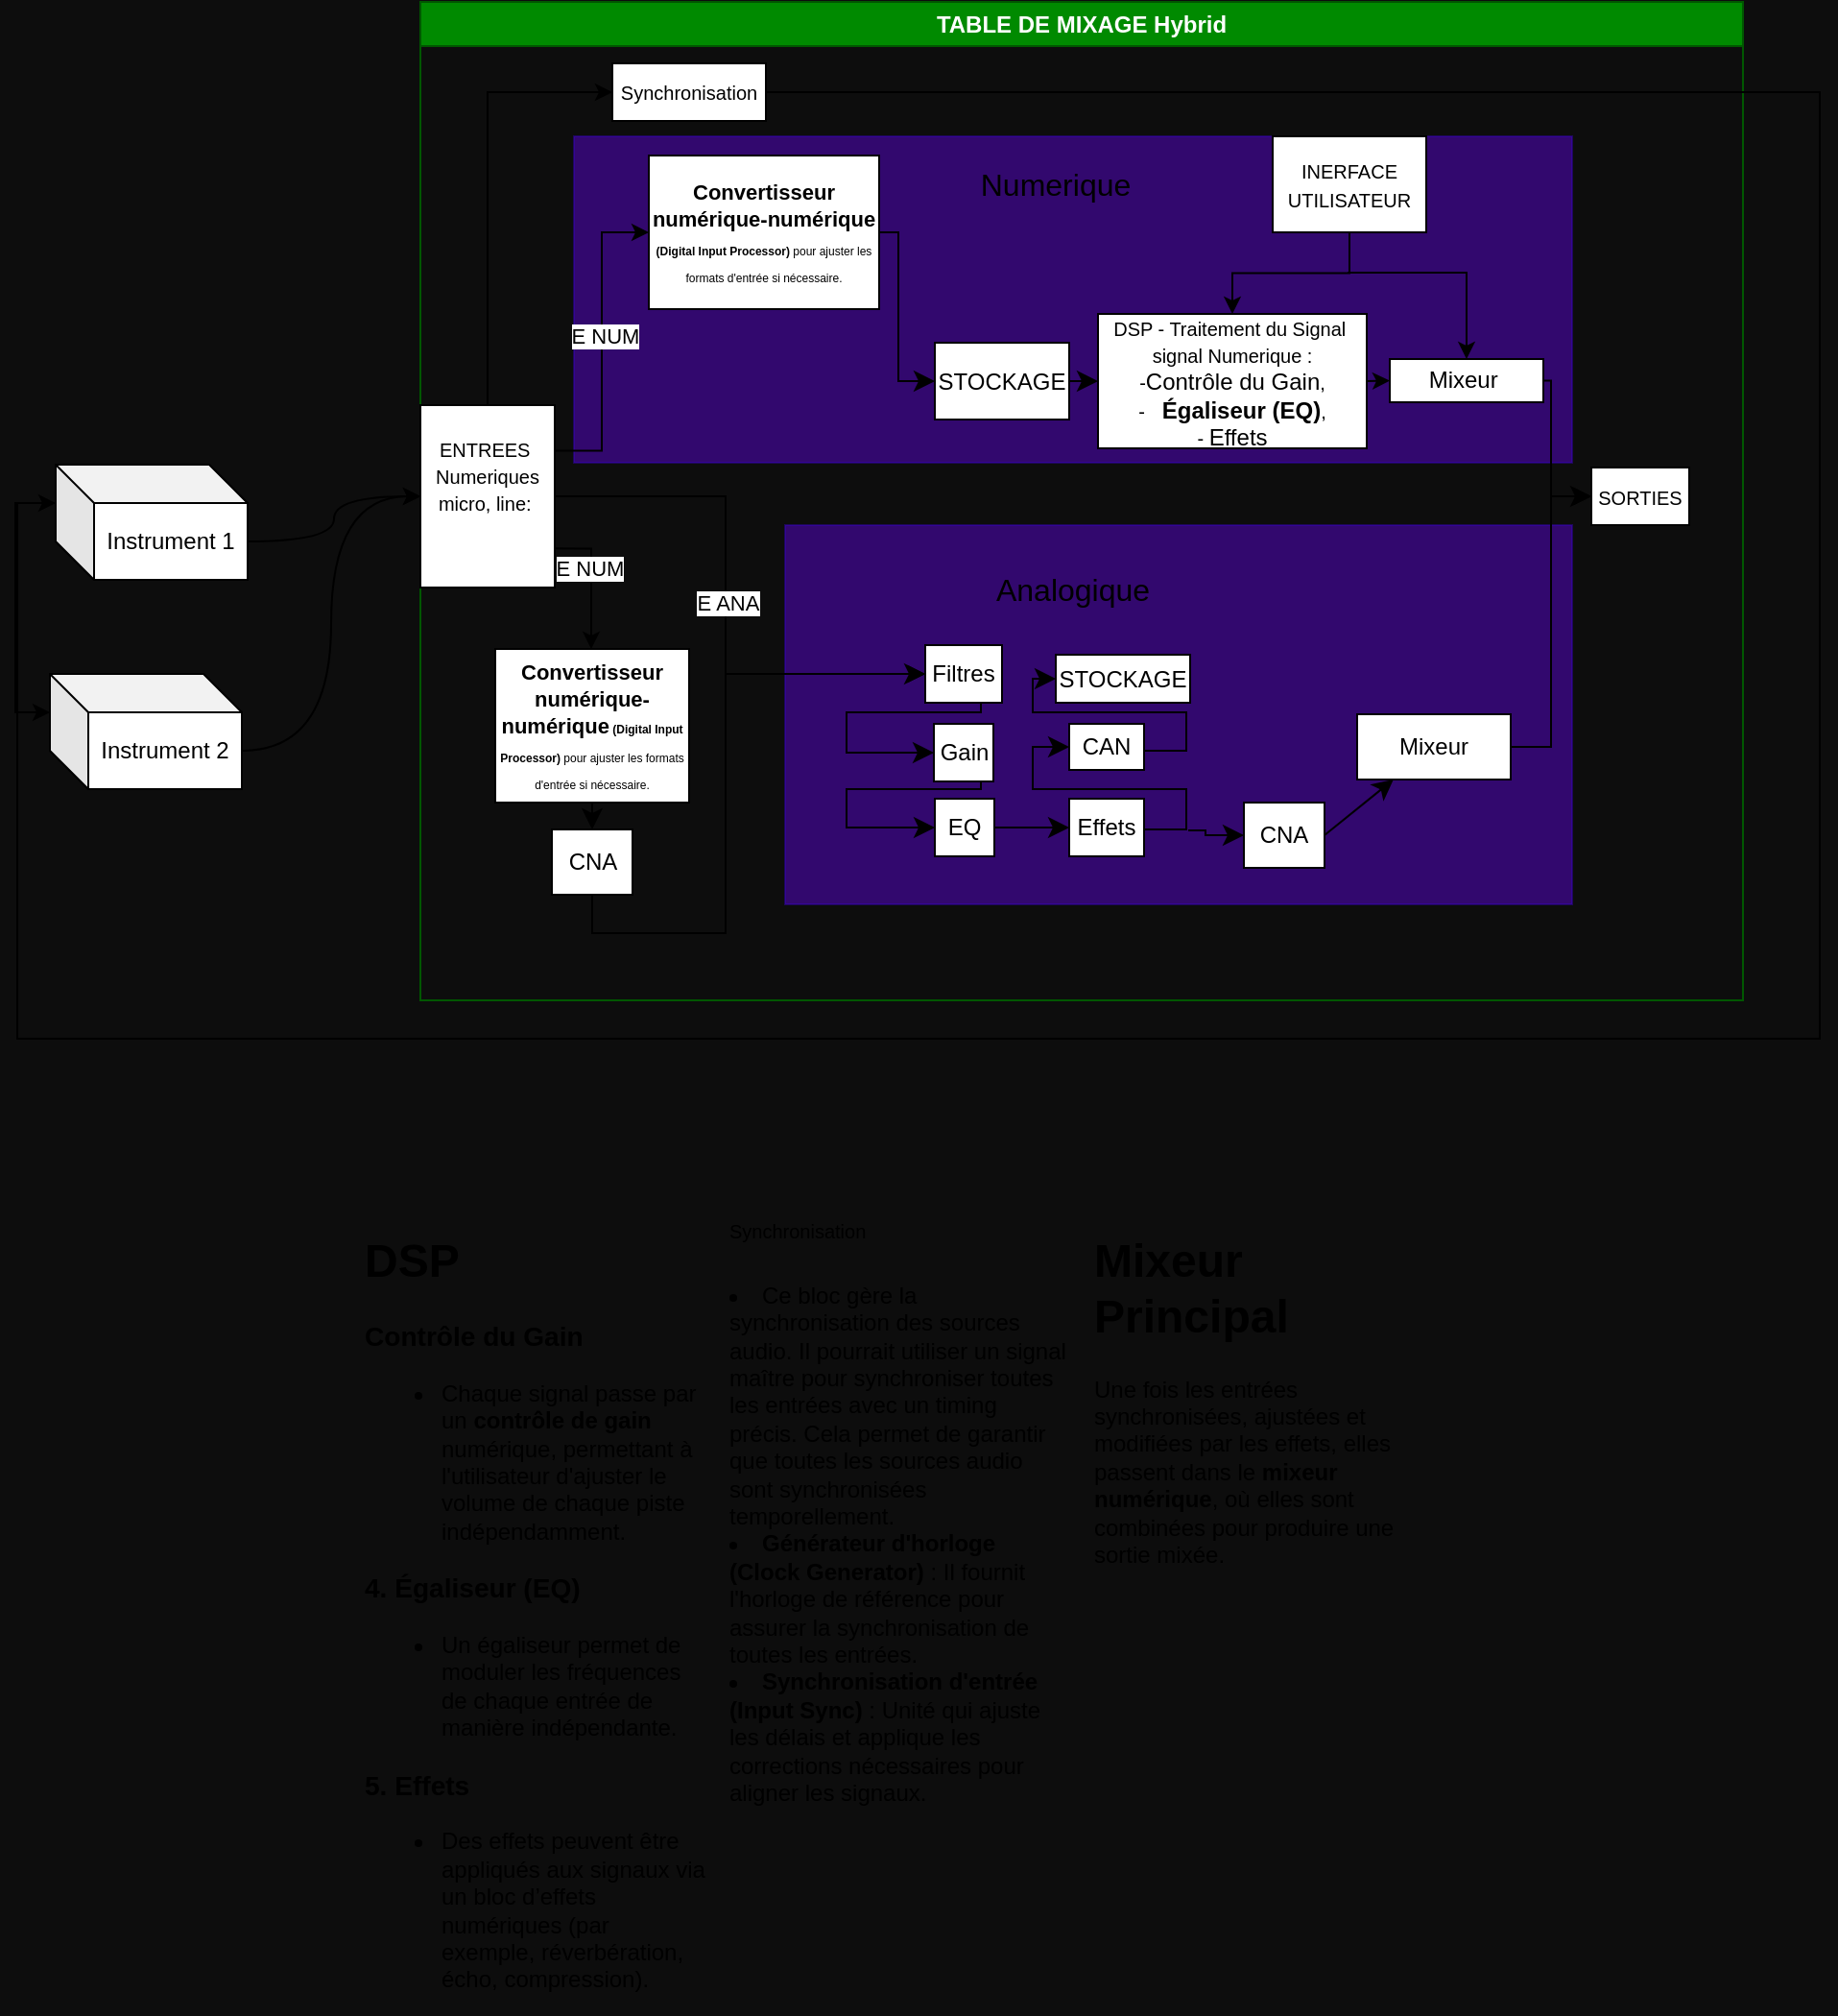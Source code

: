 <mxfile version="24.7.17">
  <diagram name="Page-1" id="TM1XB0LShbC5mi-17Cls">
    <mxGraphModel dx="1254" dy="783" grid="1" gridSize="10" guides="1" tooltips="1" connect="1" arrows="1" fold="1" page="1" pageScale="1" pageWidth="827" pageHeight="1169" background="#0D0D0D" math="0" shadow="0">
      <root>
        <mxCell id="0" />
        <mxCell id="1" parent="0" />
        <mxCell id="PRhAMGCwhDV5jho3n448-17" style="edgeStyle=orthogonalEdgeStyle;rounded=0;orthogonalLoop=1;jettySize=auto;html=1;exitX=0;exitY=0;exitDx=100;exitDy=40;exitPerimeter=0;entryX=0;entryY=0.5;entryDx=0;entryDy=0;curved=1;" parent="1" source="PRhAMGCwhDV5jho3n448-5" target="PRhAMGCwhDV5jho3n448-8" edge="1">
          <mxGeometry relative="1" as="geometry" />
        </mxCell>
        <mxCell id="PRhAMGCwhDV5jho3n448-5" value="Instrument 1" style="shape=cube;whiteSpace=wrap;html=1;boundedLbl=1;backgroundOutline=1;darkOpacity=0.05;darkOpacity2=0.1;" parent="1" vertex="1">
          <mxGeometry x="51" y="411" width="100" height="60" as="geometry" />
        </mxCell>
        <mxCell id="PRhAMGCwhDV5jho3n448-18" style="edgeStyle=orthogonalEdgeStyle;rounded=0;orthogonalLoop=1;jettySize=auto;html=1;exitX=0;exitY=0;exitDx=100;exitDy=40;exitPerimeter=0;entryX=0;entryY=0.5;entryDx=0;entryDy=0;curved=1;" parent="1" source="PRhAMGCwhDV5jho3n448-7" target="PRhAMGCwhDV5jho3n448-8" edge="1">
          <mxGeometry relative="1" as="geometry" />
        </mxCell>
        <mxCell id="PRhAMGCwhDV5jho3n448-7" value="Instrument 2" style="shape=cube;whiteSpace=wrap;html=1;boundedLbl=1;backgroundOutline=1;darkOpacity=0.05;darkOpacity2=0.1;" parent="1" vertex="1">
          <mxGeometry x="48" y="520" width="100" height="60" as="geometry" />
        </mxCell>
        <mxCell id="PRhAMGCwhDV5jho3n448-13" value="TABLE DE MIXAGE Hybrid" style="swimlane;whiteSpace=wrap;html=1;fillColor=#008a00;strokeColor=#005700;fontColor=#ffffff;" parent="1" vertex="1">
          <mxGeometry x="241" y="170" width="689" height="520" as="geometry">
            <mxRectangle x="230" y="175" width="160" height="35" as="alternateBounds" />
          </mxGeometry>
        </mxCell>
        <mxCell id="chk957T4r7BLnQ_U5KQF-3" value="" style="rounded=0;whiteSpace=wrap;html=1;fillColor=#6a00ff;strokeColor=#3700CC;fontColor=#ffffff;opacity=40;" parent="PRhAMGCwhDV5jho3n448-13" vertex="1">
          <mxGeometry x="80" y="70" width="520" height="170" as="geometry" />
        </mxCell>
        <mxCell id="chk957T4r7BLnQ_U5KQF-2" value="" style="rounded=0;whiteSpace=wrap;html=1;fillColor=#6a00ff;strokeColor=#3700CC;fontColor=#ffffff;opacity=40;" parent="PRhAMGCwhDV5jho3n448-13" vertex="1">
          <mxGeometry x="190" y="272.5" width="410" height="197.5" as="geometry" />
        </mxCell>
        <mxCell id="PRhAMGCwhDV5jho3n448-32" style="edgeStyle=orthogonalEdgeStyle;rounded=0;orthogonalLoop=1;jettySize=auto;html=1;exitX=0.5;exitY=0;exitDx=0;exitDy=0;entryX=0;entryY=0.5;entryDx=0;entryDy=0;" parent="PRhAMGCwhDV5jho3n448-13" source="PRhAMGCwhDV5jho3n448-8" target="PRhAMGCwhDV5jho3n448-14" edge="1">
          <mxGeometry relative="1" as="geometry" />
        </mxCell>
        <mxCell id="PRhAMGCwhDV5jho3n448-36" style="edgeStyle=orthogonalEdgeStyle;rounded=0;orthogonalLoop=1;jettySize=auto;html=1;exitX=1;exitY=0.5;exitDx=0;exitDy=0;entryX=0;entryY=0.5;entryDx=0;entryDy=0;" parent="PRhAMGCwhDV5jho3n448-13" source="PRhAMGCwhDV5jho3n448-8" target="PRhAMGCwhDV5jho3n448-39" edge="1">
          <mxGeometry relative="1" as="geometry">
            <mxPoint x="141" y="350" as="targetPoint" />
            <Array as="points">
              <mxPoint x="159" y="258" />
              <mxPoint x="159" y="350" />
            </Array>
          </mxGeometry>
        </mxCell>
        <mxCell id="PRhAMGCwhDV5jho3n448-40" value="E ANA" style="edgeLabel;html=1;align=center;verticalAlign=middle;resizable=0;points=[];" parent="PRhAMGCwhDV5jho3n448-36" vertex="1" connectable="0">
          <mxGeometry x="0.01" y="1" relative="1" as="geometry">
            <mxPoint as="offset" />
          </mxGeometry>
        </mxCell>
        <mxCell id="PRhAMGCwhDV5jho3n448-42" style="edgeStyle=orthogonalEdgeStyle;rounded=0;orthogonalLoop=1;jettySize=auto;html=1;exitX=1;exitY=0.25;exitDx=0;exitDy=0;entryX=0;entryY=0.5;entryDx=0;entryDy=0;" parent="PRhAMGCwhDV5jho3n448-13" source="PRhAMGCwhDV5jho3n448-8" target="PRhAMGCwhDV5jho3n448-41" edge="1">
          <mxGeometry relative="1" as="geometry" />
        </mxCell>
        <mxCell id="PRhAMGCwhDV5jho3n448-43" value="E NUM" style="edgeLabel;html=1;align=center;verticalAlign=middle;resizable=0;points=[];" parent="PRhAMGCwhDV5jho3n448-42" vertex="1" connectable="0">
          <mxGeometry x="0.045" y="-1" relative="1" as="geometry">
            <mxPoint as="offset" />
          </mxGeometry>
        </mxCell>
        <mxCell id="PRhAMGCwhDV5jho3n448-8" value="&lt;span style=&quot;font-size: 10px;&quot;&gt;ENTREES&amp;nbsp; Numeriques micro, line:&amp;nbsp;&lt;/span&gt;&lt;div style=&quot;text-align: left; font-size: 9px;&quot;&gt;&lt;span style=&quot;font-size: 10px;&quot;&gt;&lt;br&gt;&lt;/span&gt;&lt;/div&gt;&lt;div style=&quot;text-align: left; font-size: 9px;&quot;&gt;&lt;br&gt;&lt;/div&gt;" style="rounded=0;whiteSpace=wrap;html=1;" parent="PRhAMGCwhDV5jho3n448-13" vertex="1">
          <mxGeometry y="210" width="70" height="95" as="geometry" />
        </mxCell>
        <mxCell id="PRhAMGCwhDV5jho3n448-29" style="edgeStyle=orthogonalEdgeStyle;rounded=0;orthogonalLoop=1;jettySize=auto;html=1;exitX=1;exitY=0.5;exitDx=0;exitDy=0;entryX=0;entryY=0.5;entryDx=0;entryDy=0;" parent="PRhAMGCwhDV5jho3n448-13" source="PRhAMGCwhDV5jho3n448-10" target="PRhAMGCwhDV5jho3n448-11" edge="1">
          <mxGeometry relative="1" as="geometry">
            <mxPoint x="420" y="250" as="targetPoint" />
            <Array as="points">
              <mxPoint x="589" y="197" />
              <mxPoint x="589" y="258" />
            </Array>
          </mxGeometry>
        </mxCell>
        <mxCell id="PRhAMGCwhDV5jho3n448-10" value="&lt;div&gt;Mixeur&amp;nbsp;&lt;span style=&quot;font-size: 10px;&quot;&gt;&lt;br&gt;&lt;/span&gt;&lt;/div&gt;" style="rounded=0;whiteSpace=wrap;html=1;" parent="PRhAMGCwhDV5jho3n448-13" vertex="1">
          <mxGeometry x="505" y="186" width="80" height="22.5" as="geometry" />
        </mxCell>
        <mxCell id="PRhAMGCwhDV5jho3n448-11" value="&lt;span style=&quot;font-size: 10px;&quot;&gt;SORTIES&lt;/span&gt;" style="rounded=0;whiteSpace=wrap;html=1;" parent="PRhAMGCwhDV5jho3n448-13" vertex="1">
          <mxGeometry x="610" y="242.5" width="51" height="30" as="geometry" />
        </mxCell>
        <mxCell id="PRhAMGCwhDV5jho3n448-14" value="&lt;span style=&quot;font-size: 10px;&quot;&gt;Synchronisation&lt;/span&gt;" style="rounded=0;whiteSpace=wrap;html=1;" parent="PRhAMGCwhDV5jho3n448-13" vertex="1">
          <mxGeometry x="100" y="32" width="80" height="30" as="geometry" />
        </mxCell>
        <mxCell id="PRhAMGCwhDV5jho3n448-31" style="edgeStyle=orthogonalEdgeStyle;rounded=0;orthogonalLoop=1;jettySize=auto;html=1;exitX=0.5;exitY=1;exitDx=0;exitDy=0;entryX=0.5;entryY=0;entryDx=0;entryDy=0;" parent="PRhAMGCwhDV5jho3n448-13" source="PRhAMGCwhDV5jho3n448-19" target="PRhAMGCwhDV5jho3n448-10" edge="1">
          <mxGeometry relative="1" as="geometry">
            <Array as="points">
              <mxPoint x="483" y="141" />
              <mxPoint x="533" y="141" />
            </Array>
          </mxGeometry>
        </mxCell>
        <mxCell id="PRhAMGCwhDV5jho3n448-19" value="&lt;span style=&quot;font-size: 10px;&quot;&gt;INERFACE UTILISATEUR&lt;/span&gt;" style="rounded=0;whiteSpace=wrap;html=1;" parent="PRhAMGCwhDV5jho3n448-13" vertex="1">
          <mxGeometry x="444" y="70" width="80" height="50" as="geometry" />
        </mxCell>
        <mxCell id="PRhAMGCwhDV5jho3n448-28" style="rounded=0;orthogonalLoop=1;jettySize=auto;html=1;exitX=1;exitY=0.5;exitDx=0;exitDy=0;entryX=0;entryY=0.5;entryDx=0;entryDy=0;" parent="PRhAMGCwhDV5jho3n448-13" source="PRhAMGCwhDV5jho3n448-23" target="PRhAMGCwhDV5jho3n448-10" edge="1">
          <mxGeometry relative="1" as="geometry" />
        </mxCell>
        <mxCell id="PRhAMGCwhDV5jho3n448-23" value="&lt;span style=&quot;font-size: 10px;&quot;&gt;DSP - Traitement du Signal&amp;nbsp; signal Numerique :&lt;/span&gt;&lt;div&gt;&lt;span style=&quot;font-size: 10px;&quot;&gt;-&lt;/span&gt;Contrôle du Gain&lt;span style=&quot;font-size: 10px;&quot;&gt;,&lt;/span&gt;&lt;/div&gt;&lt;div&gt;&lt;span style=&quot;font-size: 10px;&quot;&gt;-&amp;nbsp;&amp;nbsp;&lt;/span&gt; &lt;strong&gt;Égaliseur (EQ)&lt;/strong&gt;&lt;span style=&quot;font-size: 10px;&quot;&gt;,&lt;/span&gt;&lt;/div&gt;&lt;div&gt;&lt;span style=&quot;font-size: 10px;&quot;&gt;-&amp;nbsp;&lt;/span&gt;&lt;span style=&quot;background-color: initial;&quot;&gt;Effets&lt;/span&gt;&lt;/div&gt;" style="rounded=0;whiteSpace=wrap;html=1;" parent="PRhAMGCwhDV5jho3n448-13" vertex="1">
          <mxGeometry x="353" y="162.5" width="140" height="70" as="geometry" />
        </mxCell>
        <mxCell id="PRhAMGCwhDV5jho3n448-30" style="edgeStyle=orthogonalEdgeStyle;rounded=0;orthogonalLoop=1;jettySize=auto;html=1;exitX=0.5;exitY=1;exitDx=0;exitDy=0;entryX=0.5;entryY=0;entryDx=0;entryDy=0;" parent="PRhAMGCwhDV5jho3n448-13" source="PRhAMGCwhDV5jho3n448-19" target="PRhAMGCwhDV5jho3n448-23" edge="1">
          <mxGeometry relative="1" as="geometry" />
        </mxCell>
        <mxCell id="FsHdTu9yCKSX3JoGPkMy-2" style="edgeStyle=orthogonalEdgeStyle;rounded=0;orthogonalLoop=1;jettySize=auto;html=1;exitX=1;exitY=0.5;exitDx=0;exitDy=0;entryX=0;entryY=0.5;entryDx=0;entryDy=0;fontSize=12;startSize=8;endSize=8;" parent="PRhAMGCwhDV5jho3n448-13" source="PRhAMGCwhDV5jho3n448-39" target="FsHdTu9yCKSX3JoGPkMy-1" edge="1">
          <mxGeometry relative="1" as="geometry">
            <Array as="points">
              <mxPoint x="292" y="350" />
              <mxPoint x="292" y="370" />
              <mxPoint x="222" y="370" />
              <mxPoint x="222" y="391" />
            </Array>
          </mxGeometry>
        </mxCell>
        <mxCell id="PRhAMGCwhDV5jho3n448-39" value="Filtres" style="rounded=0;whiteSpace=wrap;html=1;" parent="PRhAMGCwhDV5jho3n448-13" vertex="1">
          <mxGeometry x="263" y="335" width="40" height="30" as="geometry" />
        </mxCell>
        <mxCell id="PRhAMGCwhDV5jho3n448-41" value="&lt;font style=&quot;&quot;&gt;&lt;strong style=&quot;&quot;&gt;&lt;font style=&quot;font-size: 11px;&quot;&gt;Convertisseur numérique-numérique&lt;/font&gt;&lt;span style=&quot;font-size: 6px;&quot;&gt; (Digital Input Processor)&lt;/span&gt;&lt;/strong&gt;&lt;span style=&quot;font-size: 6px;&quot;&gt; pour ajuster les formats d&#39;entrée si nécessaire.&lt;/span&gt;&lt;/font&gt;" style="rounded=0;whiteSpace=wrap;html=1;" parent="PRhAMGCwhDV5jho3n448-13" vertex="1">
          <mxGeometry x="119" y="80" width="120" height="80" as="geometry" />
        </mxCell>
        <mxCell id="FsHdTu9yCKSX3JoGPkMy-9" style="edgeStyle=orthogonalEdgeStyle;rounded=0;orthogonalLoop=1;jettySize=auto;html=1;exitX=1;exitY=0.5;exitDx=0;exitDy=0;entryX=0;entryY=0.5;entryDx=0;entryDy=0;fontSize=12;startSize=8;endSize=8;" parent="PRhAMGCwhDV5jho3n448-13" source="FsHdTu9yCKSX3JoGPkMy-1" target="FsHdTu9yCKSX3JoGPkMy-3" edge="1">
          <mxGeometry relative="1" as="geometry">
            <Array as="points">
              <mxPoint x="279" y="395" />
              <mxPoint x="292" y="395" />
              <mxPoint x="292" y="410" />
              <mxPoint x="222" y="410" />
              <mxPoint x="222" y="430" />
            </Array>
          </mxGeometry>
        </mxCell>
        <mxCell id="FsHdTu9yCKSX3JoGPkMy-1" value="Gain" style="rounded=0;whiteSpace=wrap;html=1;" parent="PRhAMGCwhDV5jho3n448-13" vertex="1">
          <mxGeometry x="267.5" y="376" width="31" height="30" as="geometry" />
        </mxCell>
        <mxCell id="FsHdTu9yCKSX3JoGPkMy-6" style="edgeStyle=none;curved=1;rounded=0;orthogonalLoop=1;jettySize=auto;html=1;exitX=1;exitY=0.5;exitDx=0;exitDy=0;fontSize=12;startSize=8;endSize=8;" parent="PRhAMGCwhDV5jho3n448-13" source="FsHdTu9yCKSX3JoGPkMy-3" target="FsHdTu9yCKSX3JoGPkMy-5" edge="1">
          <mxGeometry relative="1" as="geometry" />
        </mxCell>
        <mxCell id="FsHdTu9yCKSX3JoGPkMy-3" value="EQ" style="rounded=0;whiteSpace=wrap;html=1;" parent="PRhAMGCwhDV5jho3n448-13" vertex="1">
          <mxGeometry x="268" y="415" width="31" height="30" as="geometry" />
        </mxCell>
        <mxCell id="FsHdTu9yCKSX3JoGPkMy-15" style="edgeStyle=orthogonalEdgeStyle;rounded=0;orthogonalLoop=1;jettySize=auto;html=1;exitX=1;exitY=0.5;exitDx=0;exitDy=0;entryX=0;entryY=0.5;entryDx=0;entryDy=0;fontSize=12;startSize=8;endSize=8;" parent="PRhAMGCwhDV5jho3n448-13" source="FsHdTu9yCKSX3JoGPkMy-5" target="FsHdTu9yCKSX3JoGPkMy-14" edge="1">
          <mxGeometry relative="1" as="geometry">
            <Array as="points">
              <mxPoint x="399" y="431" />
              <mxPoint x="399" y="410" />
              <mxPoint x="319" y="410" />
              <mxPoint x="319" y="388" />
            </Array>
          </mxGeometry>
        </mxCell>
        <mxCell id="FsHdTu9yCKSX3JoGPkMy-5" value="Effets" style="rounded=0;whiteSpace=wrap;html=1;" parent="PRhAMGCwhDV5jho3n448-13" vertex="1">
          <mxGeometry x="338" y="415" width="39" height="30" as="geometry" />
        </mxCell>
        <mxCell id="FsHdTu9yCKSX3JoGPkMy-13" style="edgeStyle=none;curved=1;rounded=0;orthogonalLoop=1;jettySize=auto;html=1;exitX=1;exitY=0.5;exitDx=0;exitDy=0;entryX=0;entryY=0.5;entryDx=0;entryDy=0;fontSize=12;startSize=8;endSize=8;" parent="PRhAMGCwhDV5jho3n448-13" source="FsHdTu9yCKSX3JoGPkMy-7" target="PRhAMGCwhDV5jho3n448-23" edge="1">
          <mxGeometry relative="1" as="geometry" />
        </mxCell>
        <mxCell id="FsHdTu9yCKSX3JoGPkMy-7" value="STOCKAGE" style="rounded=0;whiteSpace=wrap;html=1;" parent="PRhAMGCwhDV5jho3n448-13" vertex="1">
          <mxGeometry x="268" y="177.5" width="70" height="40" as="geometry" />
        </mxCell>
        <mxCell id="FsHdTu9yCKSX3JoGPkMy-12" style="edgeStyle=orthogonalEdgeStyle;rounded=0;orthogonalLoop=1;jettySize=auto;html=1;exitX=1;exitY=0.5;exitDx=0;exitDy=0;entryX=0;entryY=0.5;entryDx=0;entryDy=0;fontSize=12;startSize=8;endSize=8;" parent="PRhAMGCwhDV5jho3n448-13" source="PRhAMGCwhDV5jho3n448-41" target="FsHdTu9yCKSX3JoGPkMy-7" edge="1">
          <mxGeometry relative="1" as="geometry">
            <Array as="points">
              <mxPoint x="249" y="120" />
              <mxPoint x="249" y="197" />
            </Array>
          </mxGeometry>
        </mxCell>
        <mxCell id="FsHdTu9yCKSX3JoGPkMy-18" style="edgeStyle=orthogonalEdgeStyle;rounded=0;orthogonalLoop=1;jettySize=auto;html=1;exitX=1;exitY=0.5;exitDx=0;exitDy=0;entryX=0;entryY=0.5;entryDx=0;entryDy=0;fontSize=12;startSize=8;endSize=8;" parent="PRhAMGCwhDV5jho3n448-13" source="FsHdTu9yCKSX3JoGPkMy-14" target="FsHdTu9yCKSX3JoGPkMy-17" edge="1">
          <mxGeometry relative="1" as="geometry">
            <Array as="points">
              <mxPoint x="377" y="390" />
              <mxPoint x="399" y="390" />
              <mxPoint x="399" y="370" />
              <mxPoint x="319" y="370" />
              <mxPoint x="319" y="353" />
            </Array>
          </mxGeometry>
        </mxCell>
        <mxCell id="FsHdTu9yCKSX3JoGPkMy-14" value="CAN" style="rounded=0;whiteSpace=wrap;html=1;" parent="PRhAMGCwhDV5jho3n448-13" vertex="1">
          <mxGeometry x="338" y="376" width="39" height="24" as="geometry" />
        </mxCell>
        <mxCell id="FsHdTu9yCKSX3JoGPkMy-17" value="STOCKAGE" style="rounded=0;whiteSpace=wrap;html=1;" parent="PRhAMGCwhDV5jho3n448-13" vertex="1">
          <mxGeometry x="331" y="340" width="70" height="25" as="geometry" />
        </mxCell>
        <mxCell id="FsHdTu9yCKSX3JoGPkMy-22" style="edgeStyle=orthogonalEdgeStyle;rounded=0;orthogonalLoop=1;jettySize=auto;html=1;exitX=1;exitY=0.5;exitDx=0;exitDy=0;entryX=0;entryY=0.5;entryDx=0;entryDy=0;fontSize=12;startSize=8;endSize=8;" parent="PRhAMGCwhDV5jho3n448-13" source="FsHdTu9yCKSX3JoGPkMy-19" target="PRhAMGCwhDV5jho3n448-11" edge="1">
          <mxGeometry relative="1" as="geometry" />
        </mxCell>
        <mxCell id="FsHdTu9yCKSX3JoGPkMy-19" value="&lt;div&gt;Mixeur&lt;span style=&quot;font-size: 10px;&quot;&gt;&lt;br&gt;&lt;/span&gt;&lt;/div&gt;" style="rounded=0;whiteSpace=wrap;html=1;" parent="PRhAMGCwhDV5jho3n448-13" vertex="1">
          <mxGeometry x="488" y="371" width="80" height="34" as="geometry" />
        </mxCell>
        <mxCell id="chk957T4r7BLnQ_U5KQF-4" value="Numerique" style="text;html=1;align=center;verticalAlign=middle;whiteSpace=wrap;rounded=0;fontSize=16;" parent="PRhAMGCwhDV5jho3n448-13" vertex="1">
          <mxGeometry x="300.5" y="80" width="60" height="30" as="geometry" />
        </mxCell>
        <mxCell id="chk957T4r7BLnQ_U5KQF-5" value="Analogique" style="text;html=1;align=center;verticalAlign=middle;whiteSpace=wrap;rounded=0;fontSize=16;" parent="PRhAMGCwhDV5jho3n448-13" vertex="1">
          <mxGeometry x="310" y="291" width="60" height="30" as="geometry" />
        </mxCell>
        <mxCell id="chk957T4r7BLnQ_U5KQF-10" style="edgeStyle=none;curved=1;rounded=0;orthogonalLoop=1;jettySize=auto;html=1;exitX=0.5;exitY=1;exitDx=0;exitDy=0;entryX=0.5;entryY=0;entryDx=0;entryDy=0;fontSize=12;startSize=8;endSize=8;" parent="PRhAMGCwhDV5jho3n448-13" source="chk957T4r7BLnQ_U5KQF-8" target="chk957T4r7BLnQ_U5KQF-9" edge="1">
          <mxGeometry relative="1" as="geometry" />
        </mxCell>
        <mxCell id="chk957T4r7BLnQ_U5KQF-8" value="&lt;font style=&quot;&quot;&gt;&lt;strong style=&quot;&quot;&gt;&lt;font style=&quot;font-size: 11px;&quot;&gt;Convertisseur numérique-numérique&lt;/font&gt;&lt;span style=&quot;font-size: 6px;&quot;&gt; (Digital Input Processor)&lt;/span&gt;&lt;/strong&gt;&lt;span style=&quot;font-size: 6px;&quot;&gt; pour ajuster les formats d&#39;entrée si nécessaire.&lt;/span&gt;&lt;/font&gt;" style="rounded=0;whiteSpace=wrap;html=1;" parent="PRhAMGCwhDV5jho3n448-13" vertex="1">
          <mxGeometry x="39" y="337" width="101" height="80" as="geometry" />
        </mxCell>
        <mxCell id="chk957T4r7BLnQ_U5KQF-6" style="edgeStyle=orthogonalEdgeStyle;rounded=0;orthogonalLoop=1;jettySize=auto;html=1;exitX=0.997;exitY=0.786;exitDx=0;exitDy=0;exitPerimeter=0;entryX=0.5;entryY=0;entryDx=0;entryDy=0;" parent="PRhAMGCwhDV5jho3n448-13" source="PRhAMGCwhDV5jho3n448-8" target="chk957T4r7BLnQ_U5KQF-8" edge="1">
          <mxGeometry relative="1" as="geometry">
            <mxPoint x="80.82" y="285.01" as="sourcePoint" />
            <mxPoint x="98.15" y="321.19" as="targetPoint" />
            <Array as="points">
              <mxPoint x="89" y="285" />
              <mxPoint x="89" y="337" />
            </Array>
          </mxGeometry>
        </mxCell>
        <mxCell id="chk957T4r7BLnQ_U5KQF-7" value="E NUM" style="edgeLabel;html=1;align=center;verticalAlign=middle;resizable=0;points=[];" parent="chk957T4r7BLnQ_U5KQF-6" vertex="1" connectable="0">
          <mxGeometry x="0.045" y="-1" relative="1" as="geometry">
            <mxPoint y="-8" as="offset" />
          </mxGeometry>
        </mxCell>
        <mxCell id="chk957T4r7BLnQ_U5KQF-11" style="edgeStyle=orthogonalEdgeStyle;rounded=0;orthogonalLoop=1;jettySize=auto;html=1;exitX=0.5;exitY=1;exitDx=0;exitDy=0;entryX=0;entryY=0.5;entryDx=0;entryDy=0;fontSize=12;startSize=8;endSize=8;" parent="PRhAMGCwhDV5jho3n448-13" source="chk957T4r7BLnQ_U5KQF-9" target="PRhAMGCwhDV5jho3n448-39" edge="1">
          <mxGeometry relative="1" as="geometry">
            <Array as="points">
              <mxPoint x="90" y="485" />
              <mxPoint x="159" y="485" />
              <mxPoint x="159" y="350" />
            </Array>
          </mxGeometry>
        </mxCell>
        <mxCell id="chk957T4r7BLnQ_U5KQF-12" value="&lt;span style=&quot;color: rgba(0, 0, 0, 0); font-family: monospace; font-size: 0px; text-align: start; background-color: rgb(251, 251, 251);&quot;&gt;%3CmxGraphModel%3E%3Croot%3E%3CmxCell%20id%3D%220%22%2F%3E%3CmxCell%20id%3D%221%22%20parent%3D%220%22%2F%3E%3CmxCell%20id%3D%222%22%20value%3D%22E%20ANA%22%20style%3D%22edgeLabel%3Bhtml%3D1%3Balign%3Dcenter%3BverticalAlign%3Dmiddle%3Bresizable%3D0%3Bpoints%3D%5B%5D%3B%22%20vertex%3D%221%22%20connectable%3D%220%22%20parent%3D%221%22%3E%3CmxGeometry%20x%3D%22401%22%20y%3D%22561.81%22%20as%3D%22geometry%22%2F%3E%3C%2FmxCell%3E%3C%2Froot%3E%3C%2FmxGraphModel%3E&lt;/span&gt;" style="edgeLabel;html=1;align=center;verticalAlign=middle;resizable=0;points=[];fontSize=12;" parent="chk957T4r7BLnQ_U5KQF-11" vertex="1" connectable="0">
          <mxGeometry x="0.141" y="1" relative="1" as="geometry">
            <mxPoint as="offset" />
          </mxGeometry>
        </mxCell>
        <mxCell id="chk957T4r7BLnQ_U5KQF-9" value="&lt;div&gt;CNA&lt;span style=&quot;font-size: 10px;&quot;&gt;&lt;br&gt;&lt;/span&gt;&lt;/div&gt;" style="rounded=0;whiteSpace=wrap;html=1;" parent="PRhAMGCwhDV5jho3n448-13" vertex="1">
          <mxGeometry x="68.5" y="431" width="42" height="34" as="geometry" />
        </mxCell>
        <mxCell id="FsHdTu9yCKSX3JoGPkMy-23" value="&lt;div&gt;CNA&lt;span style=&quot;font-size: 10px;&quot;&gt;&lt;br&gt;&lt;/span&gt;&lt;/div&gt;" style="rounded=0;whiteSpace=wrap;html=1;" parent="PRhAMGCwhDV5jho3n448-13" vertex="1">
          <mxGeometry x="429" y="417" width="42" height="34" as="geometry" />
        </mxCell>
        <mxCell id="FsHdTu9yCKSX3JoGPkMy-25" style="edgeStyle=none;curved=1;rounded=0;orthogonalLoop=1;jettySize=auto;html=1;exitX=1;exitY=0.5;exitDx=0;exitDy=0;fontSize=12;startSize=8;endSize=8;" parent="PRhAMGCwhDV5jho3n448-13" source="FsHdTu9yCKSX3JoGPkMy-23" target="FsHdTu9yCKSX3JoGPkMy-19" edge="1">
          <mxGeometry relative="1" as="geometry" />
        </mxCell>
        <mxCell id="PRhAMGCwhDV5jho3n448-24" value="&lt;h1 style=&quot;margin-top: 0px;&quot;&gt;Mixeur Principal&lt;/h1&gt;&lt;p&gt;Une fois les entrées synchronisées, ajustées et modifiées par les effets, elles passent dans le &lt;strong&gt;mixeur numérique&lt;/strong&gt;, où elles sont combinées pour produire une sortie mixée.&lt;br&gt;&lt;/p&gt;" style="text;html=1;whiteSpace=wrap;overflow=hidden;rounded=0;" parent="1" vertex="1">
          <mxGeometry x="590" y="805" width="180" height="190" as="geometry" />
        </mxCell>
        <mxCell id="PRhAMGCwhDV5jho3n448-25" value="&lt;h1 style=&quot;margin-top: 0px;&quot;&gt;&lt;span style=&quot;font-size: 10px; font-weight: 400; text-align: center;&quot;&gt;Synchronisation&lt;/span&gt;&lt;br&gt;&lt;/h1&gt;&lt;li&gt;Ce bloc gère la synchronisation des sources audio. Il pourrait utiliser un signal maître pour synchroniser toutes les entrées avec un timing précis. Cela permet de garantir que toutes les sources audio sont synchronisées temporellement.&lt;/li&gt;&lt;li&gt;&lt;strong&gt;Générateur d&#39;horloge (Clock Generator)&lt;/strong&gt; : Il fournit l&#39;horloge de référence pour assurer la synchronisation de toutes les entrées.&lt;/li&gt;&lt;li&gt;&lt;strong&gt;Synchronisation d&#39;entrée (Input Sync)&lt;/strong&gt; : Unité qui ajuste les délais et applique les corrections nécessaires pour aligner les signaux.&lt;/li&gt;" style="text;html=1;whiteSpace=wrap;overflow=hidden;rounded=0;" parent="1" vertex="1">
          <mxGeometry x="400" y="785" width="180" height="370" as="geometry" />
        </mxCell>
        <mxCell id="PRhAMGCwhDV5jho3n448-26" value="&lt;h1 style=&quot;margin-top: 0px;&quot;&gt;DSP&lt;/h1&gt;&lt;h3&gt; &lt;strong&gt;Contrôle du Gain&lt;/strong&gt;&lt;/h3&gt;&lt;ul&gt;&lt;li&gt;Chaque signal passe par un &lt;strong&gt;contrôle de gain&lt;/strong&gt; numérique, permettant à l&#39;utilisateur d&#39;ajuster le volume de chaque piste indépendamment.&lt;/li&gt;&lt;/ul&gt;&lt;h3&gt;4. &lt;strong&gt;Égaliseur (EQ)&lt;/strong&gt;&lt;/h3&gt;&lt;ul&gt;&lt;li&gt;Un égaliseur permet de moduler les fréquences de chaque entrée de manière indépendante.&lt;/li&gt;&lt;/ul&gt;&lt;h3&gt;5. &lt;strong&gt;Effets&lt;/strong&gt;&lt;/h3&gt;&lt;ul&gt;&lt;li&gt;Des effets peuvent être appliqués aux signaux via un bloc d’effets numériques (par exemple, réverbération, écho, compression).&lt;/li&gt;&lt;/ul&gt;" style="text;html=1;whiteSpace=wrap;overflow=hidden;rounded=0;" parent="1" vertex="1">
          <mxGeometry x="210" y="805" width="180" height="410" as="geometry" />
        </mxCell>
        <mxCell id="FsHdTu9yCKSX3JoGPkMy-21" style="edgeStyle=orthogonalEdgeStyle;rounded=0;orthogonalLoop=1;jettySize=auto;html=1;exitX=1;exitY=0.5;exitDx=0;exitDy=0;fontSize=12;startSize=8;endSize=8;entryX=0;entryY=0.5;entryDx=0;entryDy=0;" parent="1" target="FsHdTu9yCKSX3JoGPkMy-23" edge="1">
          <mxGeometry relative="1" as="geometry">
            <mxPoint x="658" y="636" as="targetPoint" />
            <Array as="points">
              <mxPoint x="650" y="602" />
              <mxPoint x="650" y="604" />
            </Array>
            <mxPoint x="641" y="601.5" as="sourcePoint" />
          </mxGeometry>
        </mxCell>
        <mxCell id="Q7nFl7xqgfYZ3-9ITjST-1" style="edgeStyle=orthogonalEdgeStyle;rounded=0;orthogonalLoop=1;jettySize=auto;html=1;exitX=1;exitY=0.5;exitDx=0;exitDy=0;entryX=0;entryY=0;entryDx=0;entryDy=20;entryPerimeter=0;" edge="1" parent="1" source="PRhAMGCwhDV5jho3n448-14" target="PRhAMGCwhDV5jho3n448-5">
          <mxGeometry relative="1" as="geometry">
            <Array as="points">
              <mxPoint x="970" y="217" />
              <mxPoint x="970" y="710" />
              <mxPoint x="31" y="710" />
              <mxPoint x="31" y="431" />
            </Array>
          </mxGeometry>
        </mxCell>
        <mxCell id="Q7nFl7xqgfYZ3-9ITjST-2" style="edgeStyle=orthogonalEdgeStyle;rounded=0;orthogonalLoop=1;jettySize=auto;html=1;exitX=0;exitY=0;exitDx=0;exitDy=20;exitPerimeter=0;entryX=0;entryY=0;entryDx=0;entryDy=20;entryPerimeter=0;" edge="1" parent="1" source="PRhAMGCwhDV5jho3n448-5" target="PRhAMGCwhDV5jho3n448-7">
          <mxGeometry relative="1" as="geometry">
            <Array as="points">
              <mxPoint x="30" y="431" />
              <mxPoint x="30" y="540" />
            </Array>
          </mxGeometry>
        </mxCell>
      </root>
    </mxGraphModel>
  </diagram>
</mxfile>
